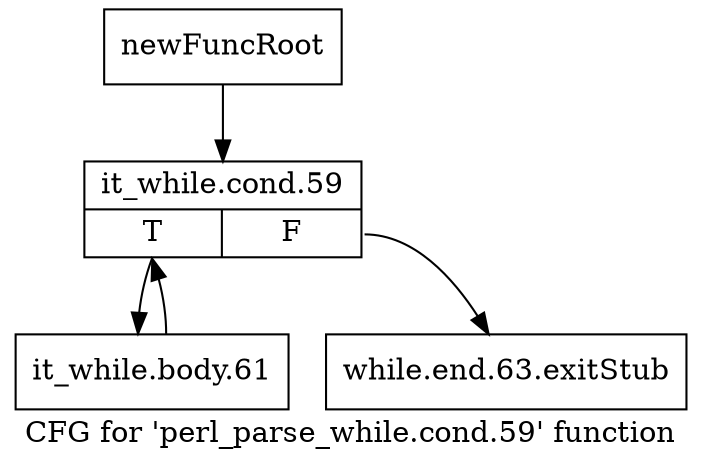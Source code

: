 digraph "CFG for 'perl_parse_while.cond.59' function" {
	label="CFG for 'perl_parse_while.cond.59' function";

	Node0x4d36f80 [shape=record,label="{newFuncRoot}"];
	Node0x4d36f80 -> Node0x4d39ac0;
	Node0x4d39a70 [shape=record,label="{while.end.63.exitStub}"];
	Node0x4d39ac0 [shape=record,label="{it_while.cond.59|{<s0>T|<s1>F}}"];
	Node0x4d39ac0:s0 -> Node0x4d39b10;
	Node0x4d39ac0:s1 -> Node0x4d39a70;
	Node0x4d39b10 [shape=record,label="{it_while.body.61}"];
	Node0x4d39b10 -> Node0x4d39ac0;
}
